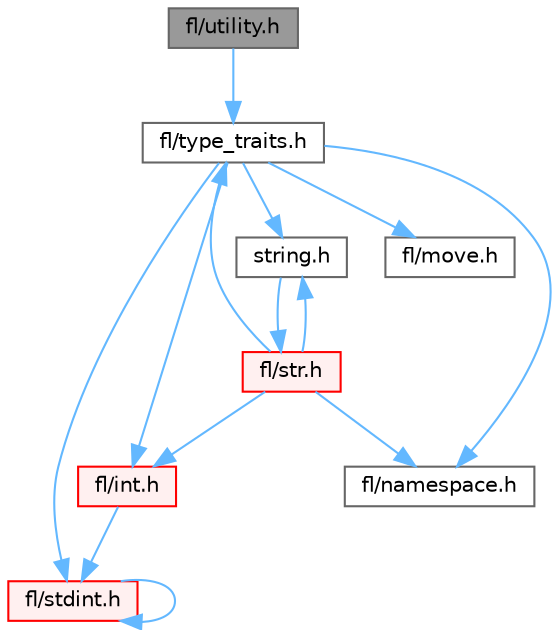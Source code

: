 digraph "fl/utility.h"
{
 // INTERACTIVE_SVG=YES
 // LATEX_PDF_SIZE
  bgcolor="transparent";
  edge [fontname=Helvetica,fontsize=10,labelfontname=Helvetica,labelfontsize=10];
  node [fontname=Helvetica,fontsize=10,shape=box,height=0.2,width=0.4];
  Node1 [id="Node000001",label="fl/utility.h",height=0.2,width=0.4,color="gray40", fillcolor="grey60", style="filled", fontcolor="black",tooltip=" "];
  Node1 -> Node2 [id="edge1_Node000001_Node000002",color="steelblue1",style="solid",tooltip=" "];
  Node2 [id="Node000002",label="fl/type_traits.h",height=0.2,width=0.4,color="grey40", fillcolor="white", style="filled",URL="$df/d63/type__traits_8h.html",tooltip=" "];
  Node2 -> Node3 [id="edge2_Node000002_Node000003",color="steelblue1",style="solid",tooltip=" "];
  Node3 [id="Node000003",label="string.h",height=0.2,width=0.4,color="grey40", fillcolor="white", style="filled",URL="$da/d66/string_8h.html",tooltip=" "];
  Node3 -> Node4 [id="edge3_Node000003_Node000004",color="steelblue1",style="solid",tooltip=" "];
  Node4 [id="Node000004",label="fl/str.h",height=0.2,width=0.4,color="red", fillcolor="#FFF0F0", style="filled",URL="$d1/d93/str_8h.html",tooltip=" "];
  Node4 -> Node5 [id="edge4_Node000004_Node000005",color="steelblue1",style="solid",tooltip=" "];
  Node5 [id="Node000005",label="fl/int.h",height=0.2,width=0.4,color="red", fillcolor="#FFF0F0", style="filled",URL="$d3/d7e/int_8h.html",tooltip=" "];
  Node5 -> Node6 [id="edge5_Node000005_Node000006",color="steelblue1",style="solid",tooltip=" "];
  Node6 [id="Node000006",label="fl/stdint.h",height=0.2,width=0.4,color="red", fillcolor="#FFF0F0", style="filled",URL="$df/dd8/stdint_8h.html",tooltip=" "];
  Node6 -> Node6 [id="edge6_Node000006_Node000006",color="steelblue1",style="solid",tooltip=" "];
  Node4 -> Node3 [id="edge7_Node000004_Node000003",color="steelblue1",style="solid",tooltip=" "];
  Node4 -> Node18 [id="edge8_Node000004_Node000018",color="steelblue1",style="solid",tooltip=" "];
  Node18 [id="Node000018",label="fl/namespace.h",height=0.2,width=0.4,color="grey40", fillcolor="white", style="filled",URL="$df/d2a/namespace_8h.html",tooltip="Implements the FastLED namespace macros."];
  Node4 -> Node2 [id="edge9_Node000004_Node000002",color="steelblue1",style="solid",tooltip=" "];
  Node2 -> Node6 [id="edge10_Node000002_Node000006",color="steelblue1",style="solid",tooltip=" "];
  Node2 -> Node18 [id="edge11_Node000002_Node000018",color="steelblue1",style="solid",tooltip=" "];
  Node2 -> Node17 [id="edge12_Node000002_Node000017",color="steelblue1",style="solid",tooltip=" "];
  Node17 [id="Node000017",label="fl/move.h",height=0.2,width=0.4,color="grey40", fillcolor="white", style="filled",URL="$d9/d83/move_8h.html",tooltip=" "];
  Node2 -> Node5 [id="edge13_Node000002_Node000005",color="steelblue1",style="solid",tooltip=" "];
}
